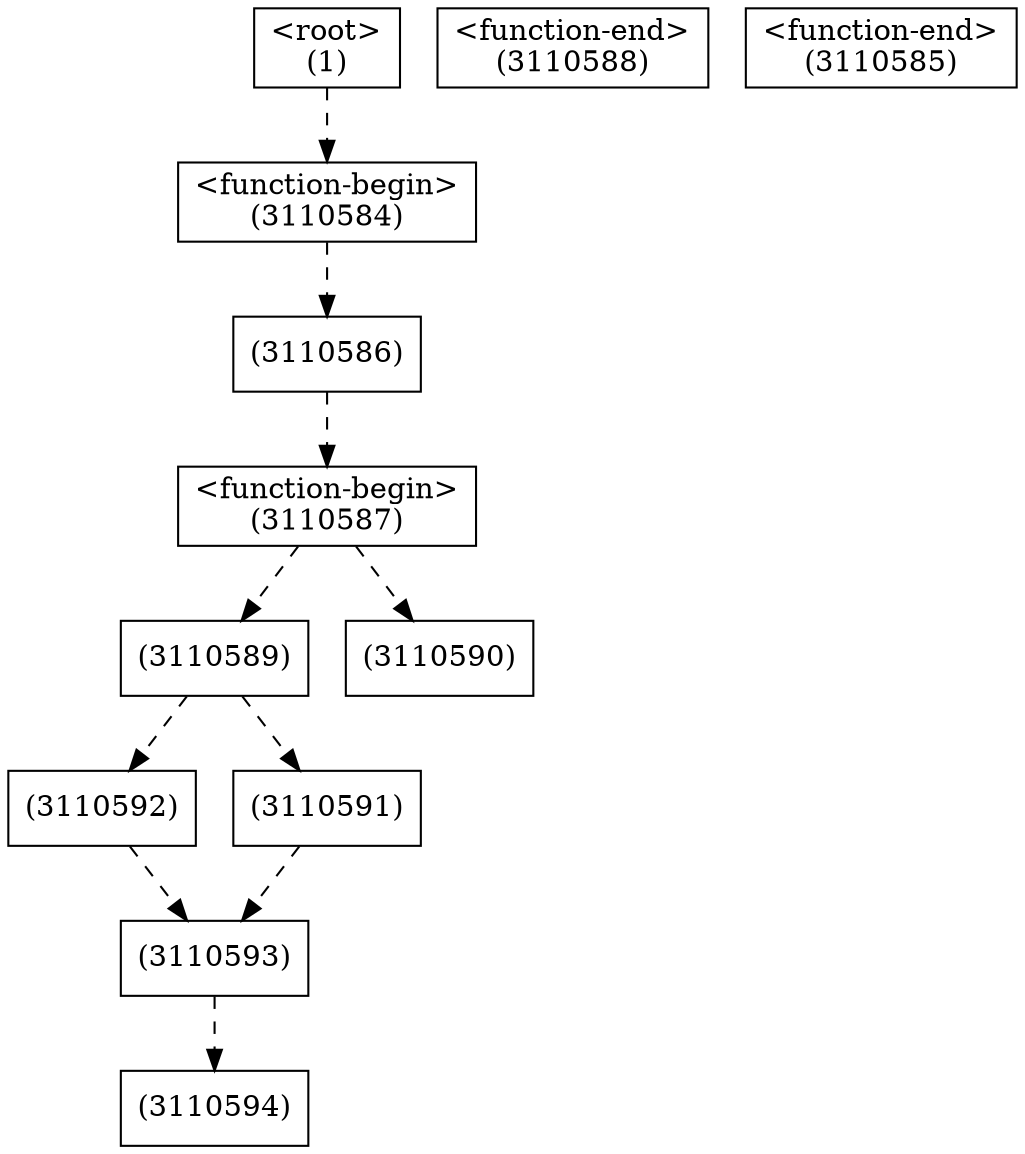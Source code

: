 digraph graphname {
n3110594 [shape=box,label="(3110594)"];
n3110593 -> n3110594[style="dashed"];
n3110593 [shape=box,label="(3110593)"];
n3110592 -> n3110593[style="dashed"];
n3110591 -> n3110593[style="dashed"];
n3110592 [shape=box,label="(3110592)"];
n3110589 -> n3110592[style="dashed"];
n3110591 [shape=box,label="(3110591)"];
n3110589 -> n3110591[style="dashed"];
n3110590 [shape=box,label="(3110590)"];
n3110587 -> n3110590[style="dashed"];
n3110589 [shape=box,label="(3110589)"];
n3110587 -> n3110589[style="dashed"];
n3110588 [shape=box,label="<function-end>
(3110588)"];
n3110587 [shape=box,label="<function-begin>
(3110587)"];
n3110586 -> n3110587[style="dashed"];
n3110586 [shape=box,label="(3110586)"];
n3110584 -> n3110586[style="dashed"];
n3110585 [shape=box,label="<function-end>
(3110585)"];
n3110584 [shape=box,label="<function-begin>
(3110584)"];
n1 -> n3110584[style="dashed"];
n1 [shape=box,label="<root>
(1)"];
}
